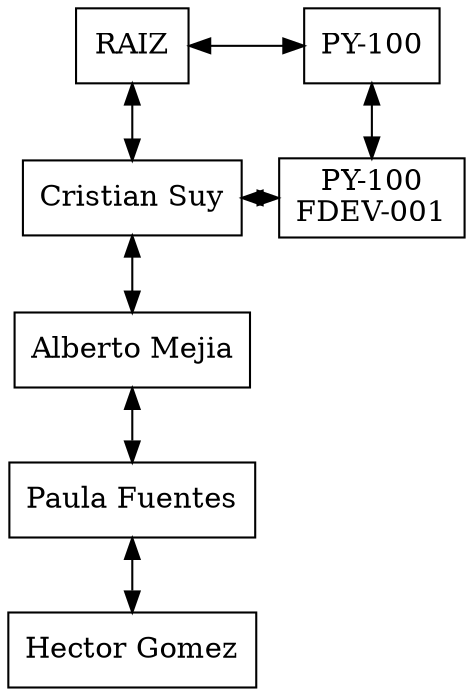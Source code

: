 digraph MatrizCapa{ 
 node[shape=box] 
 rankdir=UD;
{rank=same; 
nodo0xa60f38[label="RAIZ\n" ,group=0]; 
nodo0xa610b8[label="PY-100" ,group=1]; 
} 
{rank=same; 
nodo0xa610e8[label="Cristian Suy" ,group=0]; 
nodo0xa61208[label="PY-100\nFDEV-001" ,group=1]; 
} 
{rank=same; 
nodo0xa61130[label="Alberto Mejia" ,group=0]; 
} 
{rank=same; 
nodo0xa61178[label="Paula Fuentes" ,group=0]; 
} 
{rank=same; 
nodo0xa611c0[label="Hector Gomez" ,group=0]; 
} 
nodo0xa60f38 -> nodo0xa610b8 [dir=both];
nodo0xa610e8 -> nodo0xa61208 [dir=both];
nodo0xa60f38 -> nodo0xa610e8 [dir=both];
nodo0xa610e8 -> nodo0xa61130 [dir=both];
nodo0xa61130 -> nodo0xa61178 [dir=both];
nodo0xa61178 -> nodo0xa611c0 [dir=both];
nodo0xa610b8 -> nodo0xa61208 [dir=both];
} 
